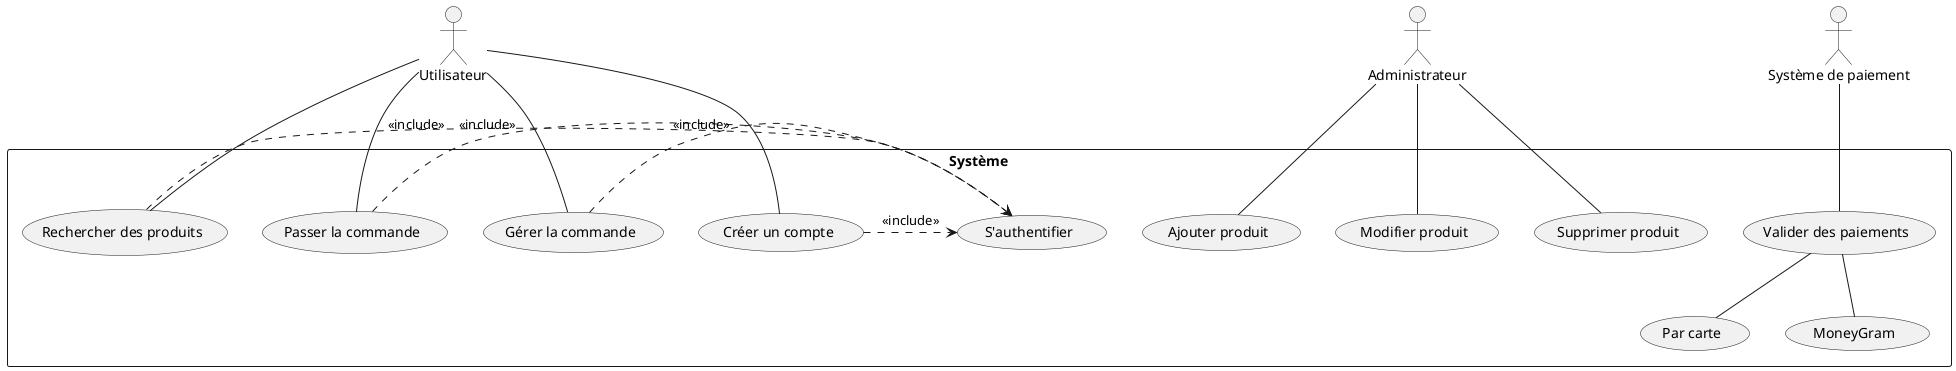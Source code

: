 @startuml diagramme de cas d'utilisation
actor Utilisateur
actor Administrateur
actor "Système de paiement" as SP

rectangle "Système" {
    Utilisateur -- (Rechercher des produits)
    Utilisateur -- (Passer la commande)
    Utilisateur -- (Gérer la commande)
    Utilisateur -- (Créer un compte)
    (Rechercher des produits) .> (S'authentifier) : <<include>>
    (Passer la commande) .> (S'authentifier) : <<include>>
    (Gérer la commande) .> (S'authentifier) : <<include>>
    (Créer un compte) .> (S'authentifier) : <<include>>

    Administrateur -- (Ajouter produit)
    Administrateur -- (Modifier produit)
    Administrateur -- (Supprimer produit)

    SP -- (Valider des paiements)
    (Valider des paiements) -- (Par carte)
    (Valider des paiements) -- (MoneyGram)
}
@enduml
